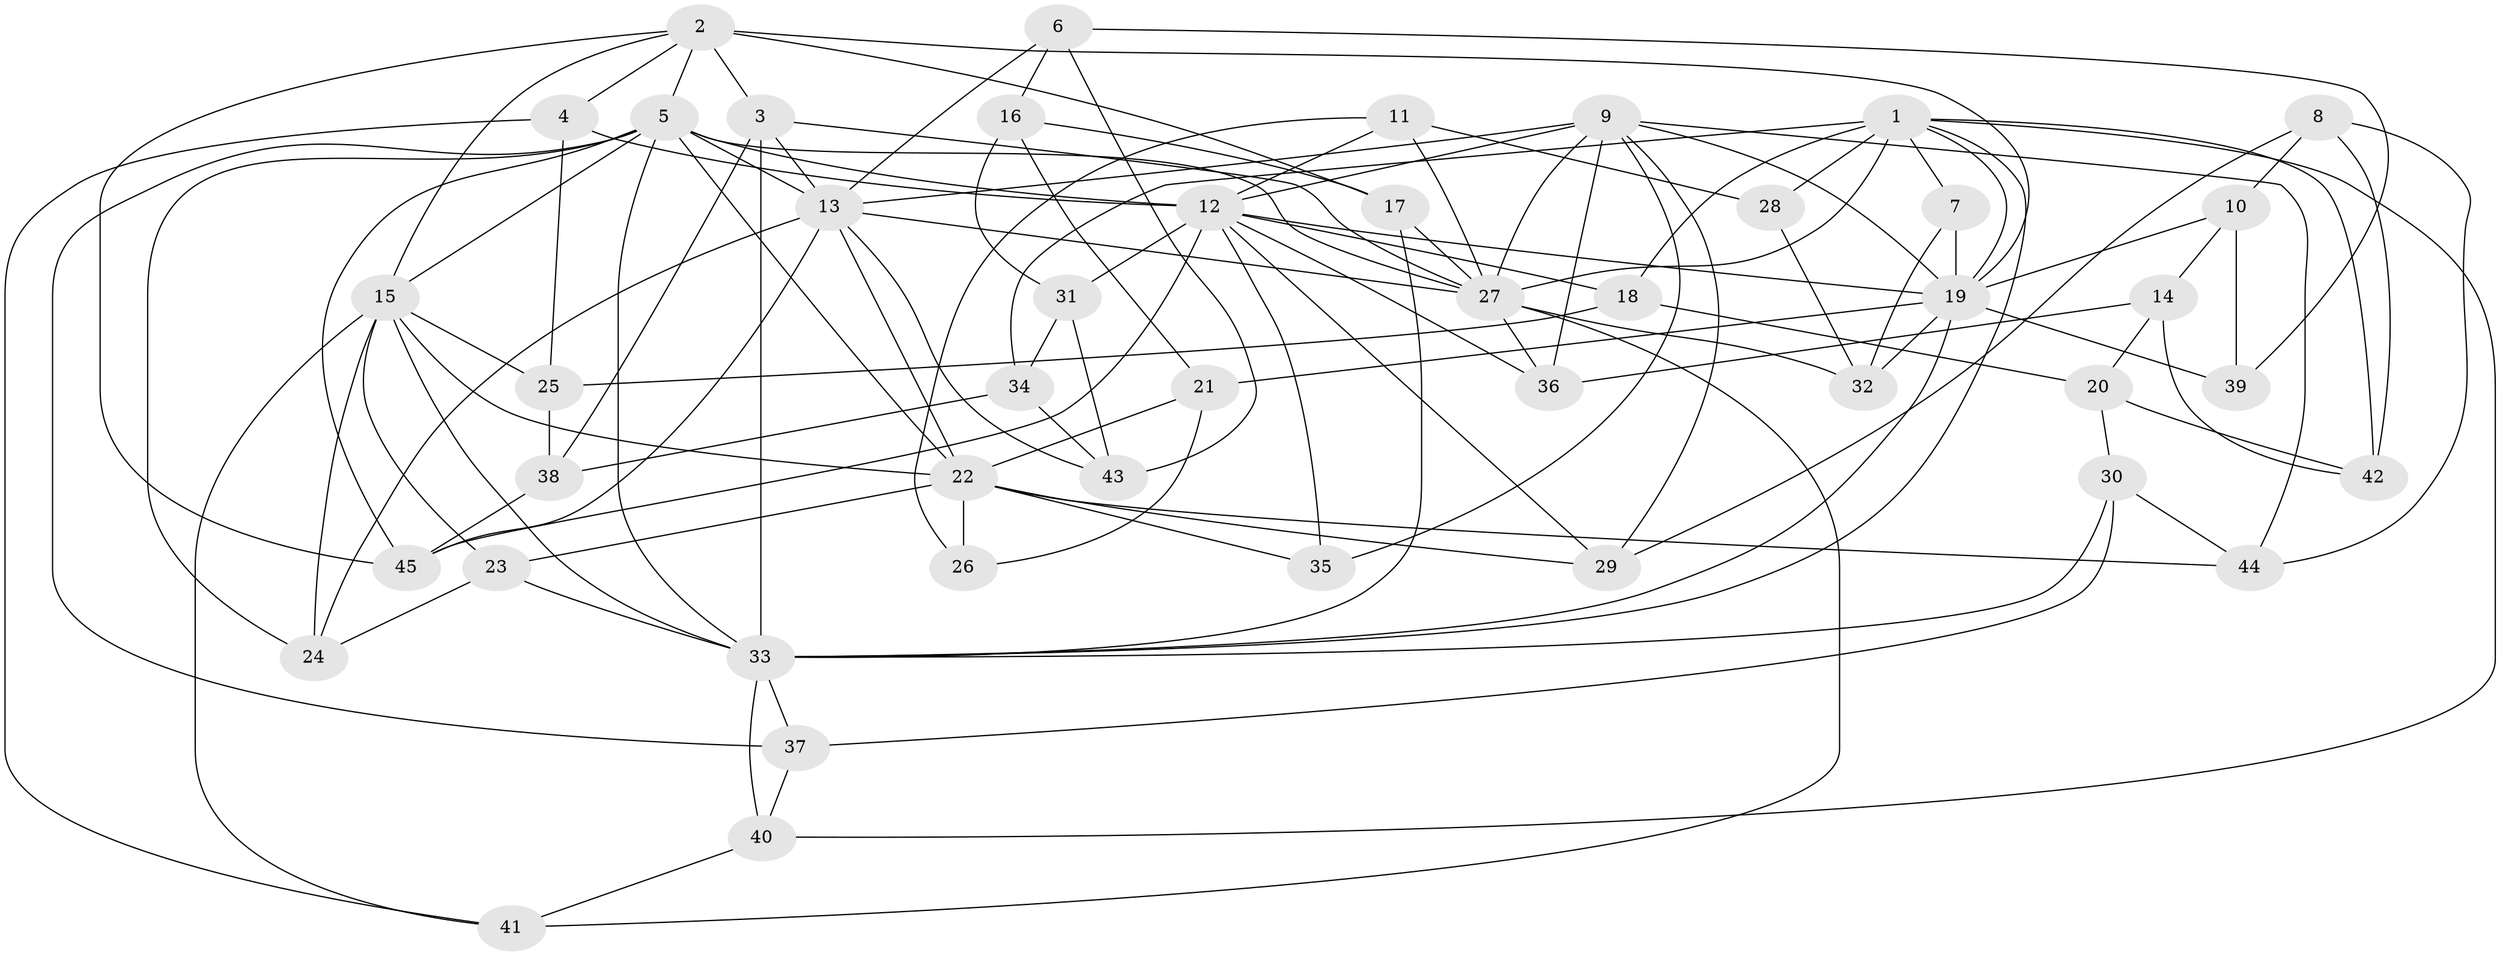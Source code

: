 // original degree distribution, {4: 1.0}
// Generated by graph-tools (version 1.1) at 2025/37/03/09/25 02:37:55]
// undirected, 45 vertices, 117 edges
graph export_dot {
graph [start="1"]
  node [color=gray90,style=filled];
  1;
  2;
  3;
  4;
  5;
  6;
  7;
  8;
  9;
  10;
  11;
  12;
  13;
  14;
  15;
  16;
  17;
  18;
  19;
  20;
  21;
  22;
  23;
  24;
  25;
  26;
  27;
  28;
  29;
  30;
  31;
  32;
  33;
  34;
  35;
  36;
  37;
  38;
  39;
  40;
  41;
  42;
  43;
  44;
  45;
  1 -- 7 [weight=1.0];
  1 -- 18 [weight=1.0];
  1 -- 19 [weight=1.0];
  1 -- 27 [weight=1.0];
  1 -- 28 [weight=2.0];
  1 -- 33 [weight=1.0];
  1 -- 34 [weight=1.0];
  1 -- 40 [weight=1.0];
  1 -- 42 [weight=1.0];
  2 -- 3 [weight=2.0];
  2 -- 4 [weight=1.0];
  2 -- 5 [weight=1.0];
  2 -- 15 [weight=1.0];
  2 -- 17 [weight=1.0];
  2 -- 19 [weight=1.0];
  2 -- 45 [weight=1.0];
  3 -- 13 [weight=2.0];
  3 -- 27 [weight=1.0];
  3 -- 33 [weight=2.0];
  3 -- 38 [weight=1.0];
  4 -- 12 [weight=1.0];
  4 -- 25 [weight=1.0];
  4 -- 41 [weight=1.0];
  5 -- 12 [weight=1.0];
  5 -- 13 [weight=2.0];
  5 -- 15 [weight=2.0];
  5 -- 22 [weight=1.0];
  5 -- 24 [weight=1.0];
  5 -- 27 [weight=1.0];
  5 -- 33 [weight=1.0];
  5 -- 37 [weight=1.0];
  5 -- 45 [weight=1.0];
  6 -- 13 [weight=1.0];
  6 -- 16 [weight=1.0];
  6 -- 39 [weight=1.0];
  6 -- 43 [weight=1.0];
  7 -- 19 [weight=2.0];
  7 -- 32 [weight=1.0];
  8 -- 10 [weight=1.0];
  8 -- 29 [weight=1.0];
  8 -- 42 [weight=1.0];
  8 -- 44 [weight=1.0];
  9 -- 12 [weight=1.0];
  9 -- 13 [weight=1.0];
  9 -- 19 [weight=1.0];
  9 -- 27 [weight=1.0];
  9 -- 29 [weight=1.0];
  9 -- 35 [weight=1.0];
  9 -- 36 [weight=1.0];
  9 -- 44 [weight=1.0];
  10 -- 14 [weight=1.0];
  10 -- 19 [weight=1.0];
  10 -- 39 [weight=1.0];
  11 -- 12 [weight=1.0];
  11 -- 26 [weight=1.0];
  11 -- 27 [weight=1.0];
  11 -- 28 [weight=1.0];
  12 -- 18 [weight=1.0];
  12 -- 19 [weight=1.0];
  12 -- 29 [weight=1.0];
  12 -- 31 [weight=1.0];
  12 -- 35 [weight=2.0];
  12 -- 36 [weight=1.0];
  12 -- 45 [weight=1.0];
  13 -- 22 [weight=1.0];
  13 -- 24 [weight=1.0];
  13 -- 27 [weight=1.0];
  13 -- 43 [weight=1.0];
  13 -- 45 [weight=2.0];
  14 -- 20 [weight=1.0];
  14 -- 36 [weight=1.0];
  14 -- 42 [weight=1.0];
  15 -- 22 [weight=1.0];
  15 -- 23 [weight=1.0];
  15 -- 24 [weight=1.0];
  15 -- 25 [weight=1.0];
  15 -- 33 [weight=2.0];
  15 -- 41 [weight=1.0];
  16 -- 17 [weight=1.0];
  16 -- 21 [weight=1.0];
  16 -- 31 [weight=1.0];
  17 -- 27 [weight=1.0];
  17 -- 33 [weight=1.0];
  18 -- 20 [weight=1.0];
  18 -- 25 [weight=1.0];
  19 -- 21 [weight=1.0];
  19 -- 32 [weight=1.0];
  19 -- 33 [weight=1.0];
  19 -- 39 [weight=2.0];
  20 -- 30 [weight=1.0];
  20 -- 42 [weight=1.0];
  21 -- 22 [weight=1.0];
  21 -- 26 [weight=1.0];
  22 -- 23 [weight=1.0];
  22 -- 26 [weight=2.0];
  22 -- 29 [weight=1.0];
  22 -- 35 [weight=1.0];
  22 -- 44 [weight=1.0];
  23 -- 24 [weight=1.0];
  23 -- 33 [weight=1.0];
  25 -- 38 [weight=1.0];
  27 -- 32 [weight=1.0];
  27 -- 36 [weight=1.0];
  27 -- 41 [weight=1.0];
  28 -- 32 [weight=1.0];
  30 -- 33 [weight=1.0];
  30 -- 37 [weight=1.0];
  30 -- 44 [weight=1.0];
  31 -- 34 [weight=1.0];
  31 -- 43 [weight=1.0];
  33 -- 37 [weight=1.0];
  33 -- 40 [weight=1.0];
  34 -- 38 [weight=1.0];
  34 -- 43 [weight=1.0];
  37 -- 40 [weight=1.0];
  38 -- 45 [weight=1.0];
  40 -- 41 [weight=1.0];
}
